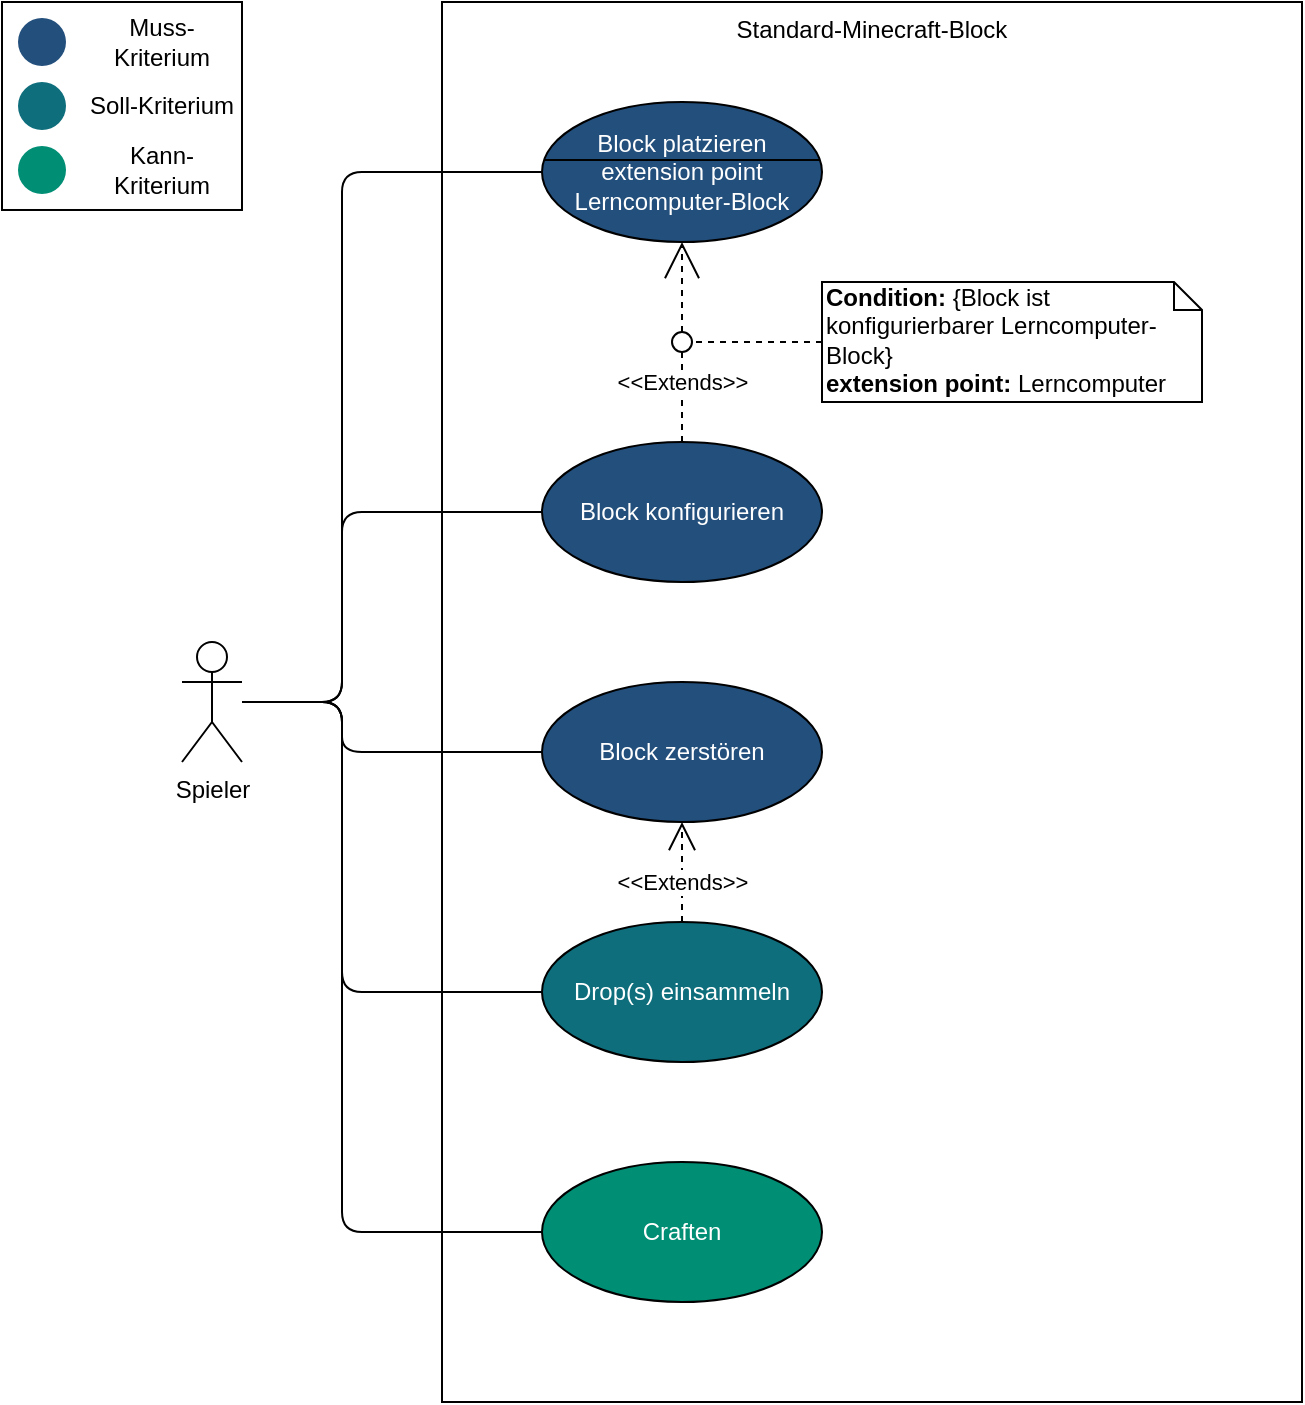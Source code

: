 <mxfile version="22.1.4" type="github">
  <diagram name="Seite-1" id="O_1vAWQollBgE-EHm2e4">
    <mxGraphModel dx="1473" dy="759" grid="1" gridSize="10" guides="1" tooltips="1" connect="1" arrows="1" fold="1" page="1" pageScale="1" pageWidth="827" pageHeight="1169" math="0" shadow="0">
      <root>
        <mxCell id="0" />
        <mxCell id="1" parent="0" />
        <mxCell id="JlvCxnNK5q-V1th9YPf1-1" value="Standard-Minecraft-Block" style="whiteSpace=wrap;html=1;fillColor=#FFFFFF;verticalAlign=top;" parent="1" vertex="1">
          <mxGeometry x="130" width="430" height="700" as="geometry" />
        </mxCell>
        <mxCell id="Dt-LfvvXn_hUXDTK20-f-9" style="edgeStyle=orthogonalEdgeStyle;rounded=1;orthogonalLoop=1;jettySize=auto;html=1;endArrow=none;endFill=0;" parent="1" source="JlvCxnNK5q-V1th9YPf1-10" target="Dt-LfvvXn_hUXDTK20-f-4" edge="1">
          <mxGeometry relative="1" as="geometry">
            <Array as="points">
              <mxPoint x="80" y="350" />
              <mxPoint x="80" y="495" />
            </Array>
          </mxGeometry>
        </mxCell>
        <mxCell id="Dt-LfvvXn_hUXDTK20-f-10" style="edgeStyle=orthogonalEdgeStyle;rounded=1;orthogonalLoop=1;jettySize=auto;html=1;endArrow=none;endFill=0;" parent="1" source="JlvCxnNK5q-V1th9YPf1-10" target="Dt-LfvvXn_hUXDTK20-f-3" edge="1">
          <mxGeometry relative="1" as="geometry">
            <Array as="points">
              <mxPoint x="80" y="350" />
              <mxPoint x="80" y="375" />
            </Array>
          </mxGeometry>
        </mxCell>
        <mxCell id="Dt-LfvvXn_hUXDTK20-f-11" style="edgeStyle=orthogonalEdgeStyle;rounded=1;orthogonalLoop=1;jettySize=auto;html=1;endArrow=none;endFill=0;" parent="1" source="JlvCxnNK5q-V1th9YPf1-10" target="Dt-LfvvXn_hUXDTK20-f-2" edge="1">
          <mxGeometry relative="1" as="geometry">
            <Array as="points">
              <mxPoint x="80" y="350" />
              <mxPoint x="80" y="255" />
            </Array>
          </mxGeometry>
        </mxCell>
        <mxCell id="Dt-LfvvXn_hUXDTK20-f-12" style="edgeStyle=orthogonalEdgeStyle;rounded=1;orthogonalLoop=1;jettySize=auto;html=1;endArrow=none;endFill=0;" parent="1" source="JlvCxnNK5q-V1th9YPf1-10" target="JlvCxnNK5q-V1th9YPf1-16" edge="1">
          <mxGeometry relative="1" as="geometry">
            <Array as="points">
              <mxPoint x="80" y="350" />
              <mxPoint x="80" y="615" />
            </Array>
          </mxGeometry>
        </mxCell>
        <mxCell id="Dt-LfvvXn_hUXDTK20-f-13" style="edgeStyle=orthogonalEdgeStyle;rounded=1;orthogonalLoop=1;jettySize=auto;html=1;endArrow=none;endFill=0;" parent="1" source="JlvCxnNK5q-V1th9YPf1-10" target="Dt-LfvvXn_hUXDTK20-f-1" edge="1">
          <mxGeometry relative="1" as="geometry">
            <Array as="points">
              <mxPoint x="80" y="350" />
              <mxPoint x="80" y="85" />
            </Array>
          </mxGeometry>
        </mxCell>
        <mxCell id="JlvCxnNK5q-V1th9YPf1-10" value="Spieler" style="shape=umlActor;verticalLabelPosition=bottom;labelBackgroundColor=#ffffff;verticalAlign=top;html=1;fillColor=#FFFFFF;" parent="1" vertex="1">
          <mxGeometry y="320" width="30" height="60" as="geometry" />
        </mxCell>
        <mxCell id="JlvCxnNK5q-V1th9YPf1-11" style="edgeStyle=orthogonalEdgeStyle;rounded=1;orthogonalLoop=1;jettySize=auto;html=1;dashed=1;endArrow=none;endFill=0;fontColor=#FFFFFF;" parent="1" source="Dt-LfvvXn_hUXDTK20-f-2" target="JlvCxnNK5q-V1th9YPf1-19" edge="1">
          <mxGeometry relative="1" as="geometry" />
        </mxCell>
        <mxCell id="JlvCxnNK5q-V1th9YPf1-14" value="&amp;lt;&amp;lt;Extends&lt;span style=&quot;color: rgb(0 , 0 , 0)&quot;&gt;&amp;gt;&amp;gt;&lt;/span&gt;" style="endArrow=open;endSize=16;endFill=0;html=1;dashed=1;" parent="1" source="JlvCxnNK5q-V1th9YPf1-19" target="Dt-LfvvXn_hUXDTK20-f-1" edge="1">
          <mxGeometry x="-1" y="-25" width="160" relative="1" as="geometry">
            <mxPoint x="143.5" y="593" as="sourcePoint" />
            <mxPoint x="417.5" y="201.0" as="targetPoint" />
            <mxPoint x="-25" y="25" as="offset" />
          </mxGeometry>
        </mxCell>
        <mxCell id="JlvCxnNK5q-V1th9YPf1-16" value="Craften" style="ellipse;whiteSpace=wrap;html=1;fillColor=#008e74;fontColor=#FFFFFF;" parent="1" vertex="1">
          <mxGeometry x="180" y="580" width="140" height="70" as="geometry" />
        </mxCell>
        <mxCell id="JlvCxnNK5q-V1th9YPf1-17" style="edgeStyle=orthogonalEdgeStyle;rounded=1;orthogonalLoop=1;jettySize=auto;html=1;dashed=1;endArrow=none;endFill=0;fontColor=#FFFFFF;" parent="1" source="JlvCxnNK5q-V1th9YPf1-18" target="JlvCxnNK5q-V1th9YPf1-19" edge="1">
          <mxGeometry relative="1" as="geometry" />
        </mxCell>
        <mxCell id="JlvCxnNK5q-V1th9YPf1-18" value="&lt;span style=&quot;text-align: center&quot;&gt;&lt;b&gt;Condition:&lt;/b&gt; {Block ist konfigurierbarer Lerncomputer-Block}&lt;/span&gt;&lt;br style=&quot;text-align: center&quot;&gt;&lt;span style=&quot;text-align: center&quot;&gt;&lt;b&gt;extension point:&lt;/b&gt; Lerncomputer&lt;/span&gt;" style="shape=note;whiteSpace=wrap;html=1;size=14;verticalAlign=top;align=left;spacingTop=-6;" parent="1" vertex="1">
          <mxGeometry x="320" y="140" width="190" height="60" as="geometry" />
        </mxCell>
        <mxCell id="JlvCxnNK5q-V1th9YPf1-19" value="" style="shape=mxgraph.flowchart.on-page_reference;" parent="1" vertex="1">
          <mxGeometry x="245" y="165" width="10" height="10" as="geometry" />
        </mxCell>
        <mxCell id="Dt-LfvvXn_hUXDTK20-f-1" value="Block platzieren&lt;br style=&quot;border-color: var(--border-color);&quot;&gt;&lt;span style=&quot;&quot;&gt;extension point&lt;/span&gt;&lt;br style=&quot;border-color: var(--border-color);&quot;&gt;&lt;span style=&quot;&quot;&gt;Lerncomputer-Block&lt;/span&gt;" style="ellipse;whiteSpace=wrap;html=1;fillColor=#234F7C;fontColor=#FFFFFF;" parent="1" vertex="1">
          <mxGeometry x="180" y="50" width="140" height="70" as="geometry" />
        </mxCell>
        <mxCell id="JlvCxnNK5q-V1th9YPf1-15" value="" style="line;strokeWidth=1;html=1;verticalAlign=top;" parent="1" vertex="1">
          <mxGeometry x="181" y="74" width="138" height="10" as="geometry" />
        </mxCell>
        <mxCell id="Dt-LfvvXn_hUXDTK20-f-2" value="Block konfigurieren" style="ellipse;whiteSpace=wrap;html=1;fillColor=#234F7C;fontColor=#FFFFFF;" parent="1" vertex="1">
          <mxGeometry x="180" y="220" width="140" height="70" as="geometry" />
        </mxCell>
        <mxCell id="Dt-LfvvXn_hUXDTK20-f-3" value="Block zerstören" style="ellipse;whiteSpace=wrap;html=1;fillColor=#234F7C;fontColor=#FFFFFF;" parent="1" vertex="1">
          <mxGeometry x="180" y="340" width="140" height="70" as="geometry" />
        </mxCell>
        <mxCell id="Dt-LfvvXn_hUXDTK20-f-4" value="Drop(s) einsammeln" style="ellipse;whiteSpace=wrap;html=1;fillColor=#0E6E7C;fontColor=#FFFFFF;" parent="1" vertex="1">
          <mxGeometry x="180" y="460" width="140" height="70" as="geometry" />
        </mxCell>
        <mxCell id="Dt-LfvvXn_hUXDTK20-f-5" value="&amp;lt;&amp;lt;Extends&amp;gt;&amp;gt;" style="endArrow=open;endSize=12;dashed=1;html=1;rounded=0;" parent="1" source="Dt-LfvvXn_hUXDTK20-f-4" target="Dt-LfvvXn_hUXDTK20-f-3" edge="1">
          <mxGeometry x="-0.2" width="160" relative="1" as="geometry">
            <mxPoint x="-30" y="510" as="sourcePoint" />
            <mxPoint x="130" y="510" as="targetPoint" />
            <mxPoint as="offset" />
          </mxGeometry>
        </mxCell>
        <mxCell id="fDXZ8QxSXt5djqi6c_hU-1" value="" style="group;aspect=fixed;" vertex="1" connectable="0" parent="1">
          <mxGeometry x="-90" width="120" height="104" as="geometry" />
        </mxCell>
        <mxCell id="fDXZ8QxSXt5djqi6c_hU-2" value="" style="ellipse;whiteSpace=wrap;html=1;strokeColor=none;fillColor=#234F7C;" vertex="1" parent="fDXZ8QxSXt5djqi6c_hU-1">
          <mxGeometry x="8" y="8" width="24" height="24" as="geometry" />
        </mxCell>
        <mxCell id="fDXZ8QxSXt5djqi6c_hU-3" value="" style="ellipse;whiteSpace=wrap;html=1;strokeColor=none;fillColor=#0E6E7C;" vertex="1" parent="fDXZ8QxSXt5djqi6c_hU-1">
          <mxGeometry x="8" y="40.0" width="24" height="24" as="geometry" />
        </mxCell>
        <mxCell id="fDXZ8QxSXt5djqi6c_hU-4" value="" style="ellipse;whiteSpace=wrap;html=1;strokeColor=none;fillColor=#008E74;" vertex="1" parent="fDXZ8QxSXt5djqi6c_hU-1">
          <mxGeometry x="8" y="72.0" width="24" height="24" as="geometry" />
        </mxCell>
        <mxCell id="fDXZ8QxSXt5djqi6c_hU-5" value="Muss-Kriterium" style="text;html=1;strokeColor=none;fillColor=none;align=center;verticalAlign=middle;whiteSpace=wrap;rounded=0;" vertex="1" parent="fDXZ8QxSXt5djqi6c_hU-1">
          <mxGeometry x="40" y="8" width="80" height="24" as="geometry" />
        </mxCell>
        <mxCell id="fDXZ8QxSXt5djqi6c_hU-6" value="Soll-Kriterium" style="text;html=1;strokeColor=none;fillColor=none;align=center;verticalAlign=middle;whiteSpace=wrap;rounded=0;" vertex="1" parent="fDXZ8QxSXt5djqi6c_hU-1">
          <mxGeometry x="40" y="40.0" width="80" height="24" as="geometry" />
        </mxCell>
        <mxCell id="fDXZ8QxSXt5djqi6c_hU-7" value="Kann-Kriterium" style="text;html=1;strokeColor=none;fillColor=none;align=center;verticalAlign=middle;whiteSpace=wrap;rounded=0;" vertex="1" parent="fDXZ8QxSXt5djqi6c_hU-1">
          <mxGeometry x="40" y="72.0" width="80" height="24" as="geometry" />
        </mxCell>
        <mxCell id="fDXZ8QxSXt5djqi6c_hU-8" value="" style="rounded=0;whiteSpace=wrap;html=1;fillColor=none;aspect=fixed;" vertex="1" parent="fDXZ8QxSXt5djqi6c_hU-1">
          <mxGeometry width="119.995" height="103.996" as="geometry" />
        </mxCell>
      </root>
    </mxGraphModel>
  </diagram>
</mxfile>
